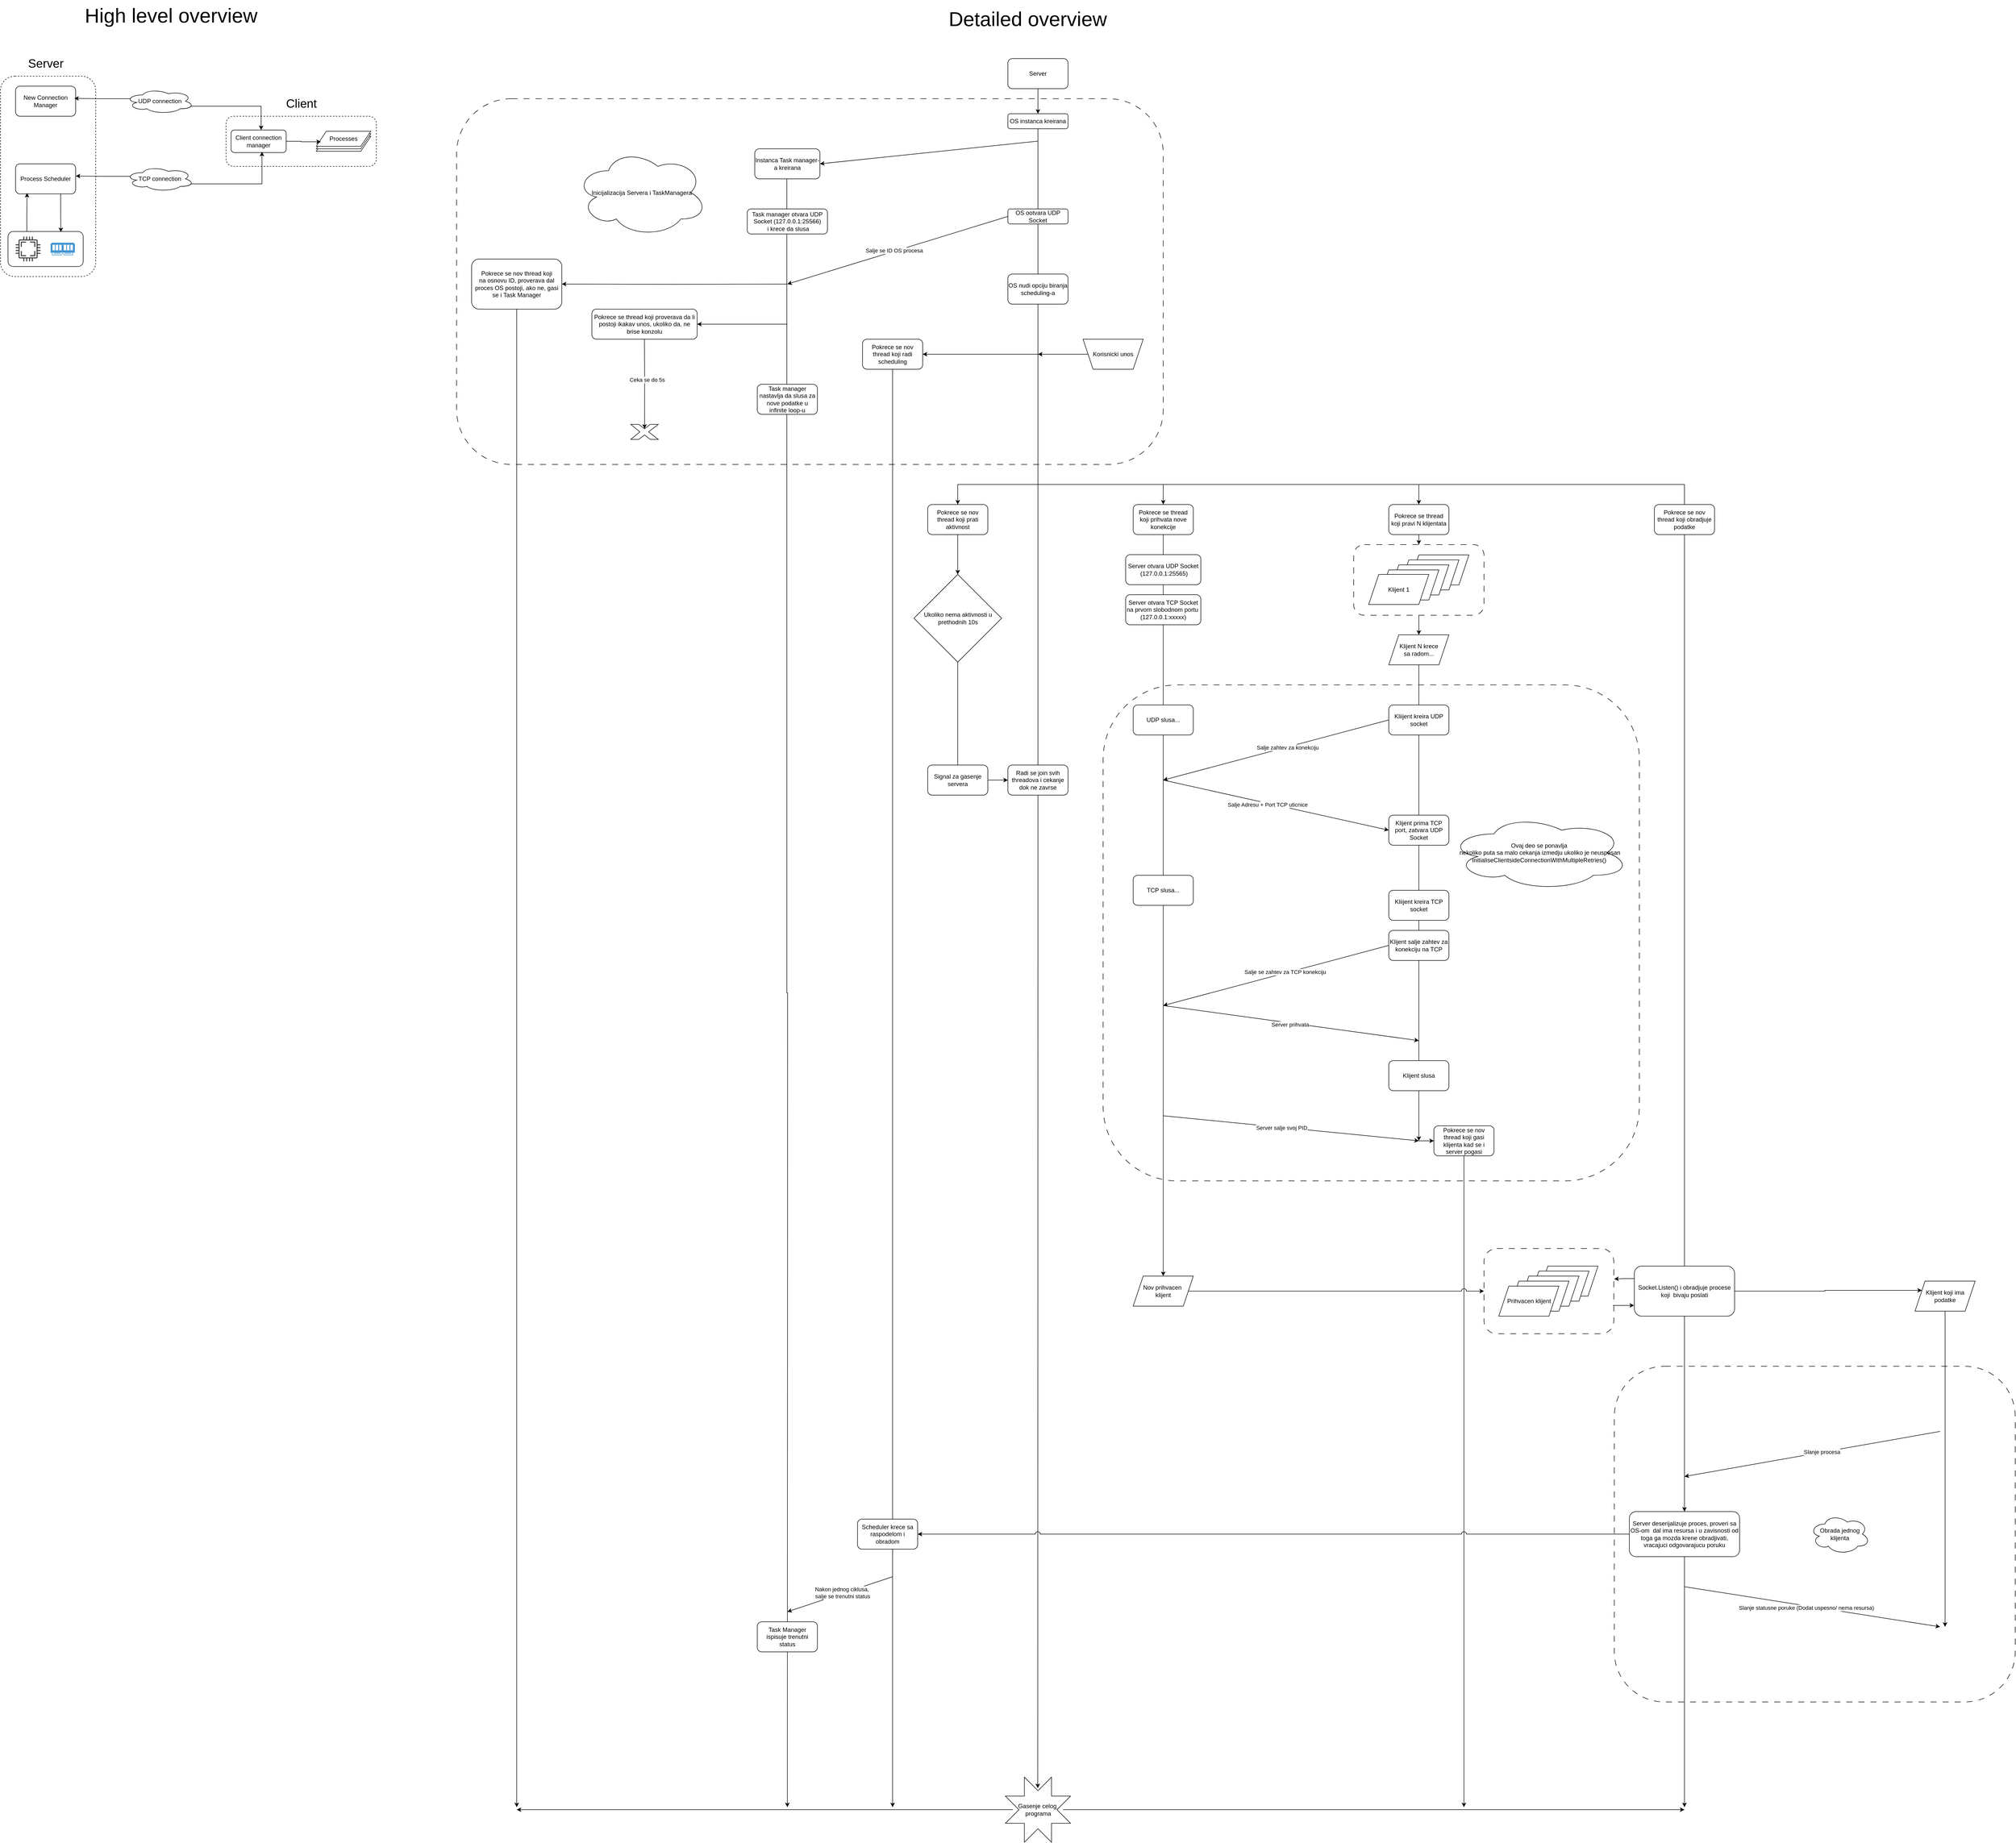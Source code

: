 <mxfile version="27.1.6">
  <diagram name="Page-1" id="ZypiApr3Vc_sd6u4OmtT">
    <mxGraphModel dx="3625" dy="994" grid="1" gridSize="10" guides="1" tooltips="1" connect="1" arrows="1" fold="1" page="1" pageScale="1" pageWidth="827" pageHeight="1169" math="0" shadow="0">
      <root>
        <mxCell id="0" />
        <mxCell id="1" parent="0" />
        <mxCell id="yFTWy4D6VP6E0k01gz3a-104" value="" style="rounded=1;whiteSpace=wrap;html=1;fillColor=none;dashed=1;dashPattern=12 12;" parent="1" vertex="1">
          <mxGeometry x="1950" y="2760" width="800" height="670" as="geometry" />
        </mxCell>
        <mxCell id="yFTWy4D6VP6E0k01gz3a-50" value="" style="rounded=1;whiteSpace=wrap;html=1;fillColor=none;dashed=1;dashPattern=12 12;" parent="1" vertex="1">
          <mxGeometry x="930" y="1400" width="1070" height="990" as="geometry" />
        </mxCell>
        <mxCell id="wkI3MYfmO63UHDG7mCUN-38" value="" style="rounded=1;whiteSpace=wrap;html=1;fillColor=none;dashed=1;dashPattern=12 12;" vertex="1" parent="1">
          <mxGeometry x="1690" y="2525" width="259" height="170" as="geometry" />
        </mxCell>
        <mxCell id="wkI3MYfmO63UHDG7mCUN-30" style="edgeStyle=orthogonalEdgeStyle;rounded=0;orthogonalLoop=1;jettySize=auto;html=1;entryX=0.5;entryY=0;entryDx=0;entryDy=0;" edge="1" parent="1" source="wkI3MYfmO63UHDG7mCUN-28">
          <mxGeometry relative="1" as="geometry">
            <mxPoint x="1560" y="1300" as="targetPoint" />
          </mxGeometry>
        </mxCell>
        <mxCell id="wkI3MYfmO63UHDG7mCUN-28" value="" style="rounded=1;whiteSpace=wrap;html=1;fillColor=none;dashed=1;dashPattern=12 12;" vertex="1" parent="1">
          <mxGeometry x="1430" y="1120" width="260" height="141" as="geometry" />
        </mxCell>
        <mxCell id="wkI3MYfmO63UHDG7mCUN-9" style="edgeStyle=orthogonalEdgeStyle;rounded=0;orthogonalLoop=1;jettySize=auto;html=1;" edge="1" parent="1">
          <mxGeometry relative="1" as="geometry">
            <mxPoint x="1560" y="2310" as="targetPoint" />
            <mxPoint x="1560" y="1360" as="sourcePoint" />
          </mxGeometry>
        </mxCell>
        <mxCell id="yFTWy4D6VP6E0k01gz3a-107" value="" style="rounded=1;whiteSpace=wrap;html=1;fillColor=none;dashed=1;dashPattern=12 12;" parent="1" vertex="1">
          <mxGeometry x="-360" y="230" width="1410" height="730" as="geometry" />
        </mxCell>
        <mxCell id="yFTWy4D6VP6E0k01gz3a-3" style="edgeStyle=orthogonalEdgeStyle;rounded=0;orthogonalLoop=1;jettySize=auto;html=1;entryX=0.497;entryY=0.169;entryDx=0;entryDy=0;entryPerimeter=0;" parent="1" source="yFTWy4D6VP6E0k01gz3a-9" edge="1" target="wkI3MYfmO63UHDG7mCUN-61">
          <mxGeometry relative="1" as="geometry">
            <mxPoint x="800" y="3630" as="targetPoint" />
          </mxGeometry>
        </mxCell>
        <mxCell id="yFTWy4D6VP6E0k01gz3a-1" value="&lt;div&gt;Server&lt;/div&gt;" style="rounded=1;whiteSpace=wrap;html=1;" parent="1" vertex="1">
          <mxGeometry x="740" y="150" width="120" height="60" as="geometry" />
        </mxCell>
        <mxCell id="yFTWy4D6VP6E0k01gz3a-4" style="edgeStyle=orthogonalEdgeStyle;rounded=0;orthogonalLoop=1;jettySize=auto;html=1;exitX=0.492;exitY=0.936;exitDx=0;exitDy=0;exitPerimeter=0;" parent="1" source="yFTWy4D6VP6E0k01gz3a-11" edge="1">
          <mxGeometry relative="1" as="geometry">
            <mxPoint x="300" y="3640" as="targetPoint" />
            <mxPoint x="300.029" y="210" as="sourcePoint" />
          </mxGeometry>
        </mxCell>
        <mxCell id="yFTWy4D6VP6E0k01gz3a-10" value="" style="edgeStyle=orthogonalEdgeStyle;rounded=0;orthogonalLoop=1;jettySize=auto;html=1;" parent="1" source="yFTWy4D6VP6E0k01gz3a-1" target="yFTWy4D6VP6E0k01gz3a-9" edge="1">
          <mxGeometry relative="1" as="geometry">
            <mxPoint x="800" y="1141.667" as="targetPoint" />
            <mxPoint x="800" y="210" as="sourcePoint" />
          </mxGeometry>
        </mxCell>
        <mxCell id="yFTWy4D6VP6E0k01gz3a-9" value="OS instanca kreirana" style="rounded=1;whiteSpace=wrap;html=1;" parent="1" vertex="1">
          <mxGeometry x="740" y="260" width="120" height="30" as="geometry" />
        </mxCell>
        <mxCell id="yFTWy4D6VP6E0k01gz3a-11" value="Instanca Task manager-a kreirana" style="rounded=1;whiteSpace=wrap;html=1;" parent="1" vertex="1">
          <mxGeometry x="235" y="330" width="130" height="60" as="geometry" />
        </mxCell>
        <mxCell id="yFTWy4D6VP6E0k01gz3a-12" value="&lt;div&gt;Task manager otvara UDP Socket (127.0.0.1:25566)&lt;/div&gt;&amp;nbsp;i krece da slusa" style="rounded=1;whiteSpace=wrap;html=1;" parent="1" vertex="1">
          <mxGeometry x="220" y="450" width="160" height="50" as="geometry" />
        </mxCell>
        <mxCell id="yFTWy4D6VP6E0k01gz3a-16" value="OS ootvara UDP Socket" style="rounded=1;whiteSpace=wrap;html=1;" parent="1" vertex="1">
          <mxGeometry x="740" y="450" width="120" height="30" as="geometry" />
        </mxCell>
        <mxCell id="yFTWy4D6VP6E0k01gz3a-17" value="" style="endArrow=classic;html=1;rounded=0;exitX=0;exitY=0.5;exitDx=0;exitDy=0;" parent="1" source="yFTWy4D6VP6E0k01gz3a-16" edge="1">
          <mxGeometry width="50" height="50" relative="1" as="geometry">
            <mxPoint x="360" y="580" as="sourcePoint" />
            <mxPoint x="300" y="600" as="targetPoint" />
          </mxGeometry>
        </mxCell>
        <mxCell id="yFTWy4D6VP6E0k01gz3a-18" value="Salje se ID OS procesa" style="edgeLabel;html=1;align=center;verticalAlign=middle;resizable=0;points=[];" parent="yFTWy4D6VP6E0k01gz3a-17" vertex="1" connectable="0">
          <mxGeometry x="0.031" y="-2" relative="1" as="geometry">
            <mxPoint as="offset" />
          </mxGeometry>
        </mxCell>
        <mxCell id="yFTWy4D6VP6E0k01gz3a-21" style="edgeStyle=orthogonalEdgeStyle;rounded=0;orthogonalLoop=1;jettySize=auto;html=1;entryX=1;entryY=0.5;entryDx=0;entryDy=0;" parent="1" target="yFTWy4D6VP6E0k01gz3a-20" edge="1">
          <mxGeometry relative="1" as="geometry">
            <mxPoint x="300" y="600" as="sourcePoint" />
          </mxGeometry>
        </mxCell>
        <mxCell id="yFTWy4D6VP6E0k01gz3a-99" style="edgeStyle=orthogonalEdgeStyle;rounded=0;orthogonalLoop=1;jettySize=auto;html=1;exitX=0.5;exitY=1;exitDx=0;exitDy=0;" parent="1" source="yFTWy4D6VP6E0k01gz3a-20" edge="1">
          <mxGeometry relative="1" as="geometry">
            <mxPoint x="-240" y="3640" as="targetPoint" />
            <mxPoint x="-240" y="1740.0" as="sourcePoint" />
            <Array as="points">
              <mxPoint x="-240" y="2930" />
            </Array>
          </mxGeometry>
        </mxCell>
        <mxCell id="yFTWy4D6VP6E0k01gz3a-20" value="&lt;div&gt;Pokrece se nov thread koji&lt;br&gt;&lt;/div&gt;&lt;div&gt;na osnovu ID, proverava dal proces OS postoji, ako ne, gasi se i Task Manager&lt;br&gt;&lt;/div&gt;" style="rounded=1;whiteSpace=wrap;html=1;" parent="1" vertex="1">
          <mxGeometry x="-330" y="550" width="180" height="100" as="geometry" />
        </mxCell>
        <mxCell id="yFTWy4D6VP6E0k01gz3a-22" value="" style="endArrow=classic;html=1;rounded=0;entryX=1;entryY=0.5;entryDx=0;entryDy=0;" parent="1" target="yFTWy4D6VP6E0k01gz3a-23" edge="1">
          <mxGeometry width="50" height="50" relative="1" as="geometry">
            <mxPoint x="300" y="680" as="sourcePoint" />
            <mxPoint x="150" y="680" as="targetPoint" />
          </mxGeometry>
        </mxCell>
        <mxCell id="yFTWy4D6VP6E0k01gz3a-96" style="edgeStyle=orthogonalEdgeStyle;rounded=0;orthogonalLoop=1;jettySize=auto;html=1;entryX=0.5;entryY=0.29;entryDx=0;entryDy=0;entryPerimeter=0;" parent="1" target="yFTWy4D6VP6E0k01gz3a-98" edge="1">
          <mxGeometry relative="1" as="geometry">
            <mxPoint x="14.85" y="949.9" as="targetPoint" />
            <mxPoint x="14.767" y="709.98" as="sourcePoint" />
          </mxGeometry>
        </mxCell>
        <mxCell id="yFTWy4D6VP6E0k01gz3a-97" value="Ceka se do 5s" style="edgeLabel;html=1;align=center;verticalAlign=middle;resizable=0;points=[];" parent="yFTWy4D6VP6E0k01gz3a-96" vertex="1" connectable="0">
          <mxGeometry x="-0.095" y="4" relative="1" as="geometry">
            <mxPoint as="offset" />
          </mxGeometry>
        </mxCell>
        <mxCell id="yFTWy4D6VP6E0k01gz3a-23" value="Pokrece se thread koji proverava da li postoji ikakav unos, ukoliko da, ne brise konzolu" style="rounded=1;whiteSpace=wrap;html=1;" parent="1" vertex="1">
          <mxGeometry x="-90" y="650" width="210" height="60" as="geometry" />
        </mxCell>
        <mxCell id="yFTWy4D6VP6E0k01gz3a-24" value="Task manager nastavlja da slusa za nove podatke u infinite loop-u" style="rounded=1;whiteSpace=wrap;html=1;" parent="1" vertex="1">
          <mxGeometry x="240" y="800" width="120" height="60" as="geometry" />
        </mxCell>
        <mxCell id="yFTWy4D6VP6E0k01gz3a-25" value="OS nudi opciju biranja scheduling-a" style="rounded=1;whiteSpace=wrap;html=1;" parent="1" vertex="1">
          <mxGeometry x="740" y="580" width="120" height="60" as="geometry" />
        </mxCell>
        <mxCell id="yFTWy4D6VP6E0k01gz3a-27" style="edgeStyle=orthogonalEdgeStyle;rounded=0;orthogonalLoop=1;jettySize=auto;html=1;" parent="1" source="yFTWy4D6VP6E0k01gz3a-26" edge="1">
          <mxGeometry relative="1" as="geometry">
            <mxPoint x="800" y="740" as="targetPoint" />
          </mxGeometry>
        </mxCell>
        <mxCell id="yFTWy4D6VP6E0k01gz3a-26" value="Korisnicki unos" style="shape=trapezoid;perimeter=trapezoidPerimeter;whiteSpace=wrap;html=1;fixedSize=1;direction=west;" parent="1" vertex="1">
          <mxGeometry x="890" y="710" width="120" height="60" as="geometry" />
        </mxCell>
        <mxCell id="yFTWy4D6VP6E0k01gz3a-28" value="Pokrece se nov thread koji radi scheduling" style="rounded=1;whiteSpace=wrap;html=1;" parent="1" vertex="1">
          <mxGeometry x="450" y="710" width="120" height="60" as="geometry" />
        </mxCell>
        <mxCell id="yFTWy4D6VP6E0k01gz3a-29" value="" style="endArrow=classic;html=1;rounded=0;entryX=1;entryY=0.5;entryDx=0;entryDy=0;" parent="1" target="yFTWy4D6VP6E0k01gz3a-28" edge="1">
          <mxGeometry width="50" height="50" relative="1" as="geometry">
            <mxPoint x="800" y="740" as="sourcePoint" />
            <mxPoint x="690" y="740" as="targetPoint" />
          </mxGeometry>
        </mxCell>
        <mxCell id="yFTWy4D6VP6E0k01gz3a-36" value="Kliijent kreira UDP socket" style="rounded=1;whiteSpace=wrap;html=1;" parent="1" vertex="1">
          <mxGeometry x="1500" y="1440" width="120" height="60" as="geometry" />
        </mxCell>
        <mxCell id="yFTWy4D6VP6E0k01gz3a-37" value="" style="endArrow=classic;html=1;rounded=0;exitX=0;exitY=0.5;exitDx=0;exitDy=0;" parent="1" source="yFTWy4D6VP6E0k01gz3a-36" edge="1">
          <mxGeometry width="50" height="50" relative="1" as="geometry">
            <mxPoint x="1290" y="1580" as="sourcePoint" />
            <mxPoint x="1050" y="1590" as="targetPoint" />
          </mxGeometry>
        </mxCell>
        <mxCell id="yFTWy4D6VP6E0k01gz3a-38" value="Salje zahtev za konekciju" style="edgeLabel;html=1;align=center;verticalAlign=middle;resizable=0;points=[];" parent="yFTWy4D6VP6E0k01gz3a-37" vertex="1" connectable="0">
          <mxGeometry x="-0.101" y="1" relative="1" as="geometry">
            <mxPoint as="offset" />
          </mxGeometry>
        </mxCell>
        <mxCell id="yFTWy4D6VP6E0k01gz3a-39" value="" style="endArrow=classic;html=1;rounded=0;entryX=0;entryY=0.5;entryDx=0;entryDy=0;" parent="1" target="yFTWy4D6VP6E0k01gz3a-41" edge="1">
          <mxGeometry width="50" height="50" relative="1" as="geometry">
            <mxPoint x="1050" y="1590" as="sourcePoint" />
            <mxPoint x="1560" y="1690" as="targetPoint" />
          </mxGeometry>
        </mxCell>
        <mxCell id="yFTWy4D6VP6E0k01gz3a-40" value="Salje Adresu + Port TCP uticnice" style="edgeLabel;html=1;align=center;verticalAlign=middle;resizable=0;points=[];" parent="yFTWy4D6VP6E0k01gz3a-39" vertex="1" connectable="0">
          <mxGeometry x="-0.073" y="-2" relative="1" as="geometry">
            <mxPoint as="offset" />
          </mxGeometry>
        </mxCell>
        <mxCell id="yFTWy4D6VP6E0k01gz3a-43" value="Klijent salje zahtev za konekciju na TCP" style="rounded=1;whiteSpace=wrap;html=1;" parent="1" vertex="1">
          <mxGeometry x="1500" y="1890" width="120" height="60" as="geometry" />
        </mxCell>
        <mxCell id="yFTWy4D6VP6E0k01gz3a-45" value="" style="endArrow=classic;html=1;rounded=0;exitX=0;exitY=0.5;exitDx=0;exitDy=0;" parent="1" source="yFTWy4D6VP6E0k01gz3a-43" edge="1">
          <mxGeometry width="50" height="50" relative="1" as="geometry">
            <mxPoint x="1270" y="1930" as="sourcePoint" />
            <mxPoint x="1050" y="2040" as="targetPoint" />
          </mxGeometry>
        </mxCell>
        <mxCell id="yFTWy4D6VP6E0k01gz3a-47" value="Salje se zahtev za TCP konekciju" style="edgeLabel;html=1;align=center;verticalAlign=middle;resizable=0;points=[];" parent="yFTWy4D6VP6E0k01gz3a-45" vertex="1" connectable="0">
          <mxGeometry x="-0.082" y="-2" relative="1" as="geometry">
            <mxPoint as="offset" />
          </mxGeometry>
        </mxCell>
        <mxCell id="yFTWy4D6VP6E0k01gz3a-48" value="" style="endArrow=classic;html=1;rounded=0;" parent="1" edge="1">
          <mxGeometry width="50" height="50" relative="1" as="geometry">
            <mxPoint x="1050" y="2040" as="sourcePoint" />
            <mxPoint x="1560" y="2110" as="targetPoint" />
          </mxGeometry>
        </mxCell>
        <mxCell id="yFTWy4D6VP6E0k01gz3a-49" value="Server prihvata" style="edgeLabel;html=1;align=center;verticalAlign=middle;resizable=0;points=[];" parent="yFTWy4D6VP6E0k01gz3a-48" vertex="1" connectable="0">
          <mxGeometry x="-0.01" y="-2" relative="1" as="geometry">
            <mxPoint y="1" as="offset" />
          </mxGeometry>
        </mxCell>
        <mxCell id="yFTWy4D6VP6E0k01gz3a-51" value="&lt;div&gt;Ovaj deo se ponavlja&lt;/div&gt;&lt;div&gt;&amp;nbsp;nekoliko puta sa malo cekanja izmedju ukoliko je neuspesan&lt;/div&gt;&lt;div&gt;InitialiseClientsideConnectionWithMultipleRetries()&lt;br&gt;&lt;/div&gt;" style="ellipse;shape=cloud;whiteSpace=wrap;html=1;" parent="1" vertex="1">
          <mxGeometry x="1620" y="1660" width="360" height="150" as="geometry" />
        </mxCell>
        <mxCell id="yFTWy4D6VP6E0k01gz3a-53" value="Kliijent kreira TCP socket" style="rounded=1;whiteSpace=wrap;html=1;" parent="1" vertex="1">
          <mxGeometry x="1500" y="1810" width="120" height="60" as="geometry" />
        </mxCell>
        <mxCell id="yFTWy4D6VP6E0k01gz3a-56" value="Klijent slusa" style="rounded=1;whiteSpace=wrap;html=1;" parent="1" vertex="1">
          <mxGeometry x="1500" y="2150" width="120" height="60" as="geometry" />
        </mxCell>
        <mxCell id="yFTWy4D6VP6E0k01gz3a-41" value="Klijent prima TCP port, zatvara UDP Socket" style="rounded=1;whiteSpace=wrap;html=1;" parent="1" vertex="1">
          <mxGeometry x="1500" y="1660" width="120" height="60" as="geometry" />
        </mxCell>
        <mxCell id="yFTWy4D6VP6E0k01gz3a-58" value="" style="endArrow=classic;html=1;rounded=0;" parent="1" edge="1">
          <mxGeometry width="50" height="50" relative="1" as="geometry">
            <mxPoint x="1050" y="2260" as="sourcePoint" />
            <mxPoint x="1560" y="2310" as="targetPoint" />
          </mxGeometry>
        </mxCell>
        <mxCell id="yFTWy4D6VP6E0k01gz3a-59" value="Server salje svoj PID" style="edgeLabel;html=1;align=center;verticalAlign=middle;resizable=0;points=[];" parent="yFTWy4D6VP6E0k01gz3a-58" vertex="1" connectable="0">
          <mxGeometry x="-0.076" y="-1" relative="1" as="geometry">
            <mxPoint as="offset" />
          </mxGeometry>
        </mxCell>
        <mxCell id="wkI3MYfmO63UHDG7mCUN-67" style="edgeStyle=orthogonalEdgeStyle;rounded=0;orthogonalLoop=1;jettySize=auto;html=1;" edge="1" parent="1" source="yFTWy4D6VP6E0k01gz3a-60">
          <mxGeometry relative="1" as="geometry">
            <mxPoint x="1650" y="3640" as="targetPoint" />
          </mxGeometry>
        </mxCell>
        <mxCell id="yFTWy4D6VP6E0k01gz3a-60" value="Pokrece se nov thread koji gasi klijenta kad se i server pogasi" style="rounded=1;whiteSpace=wrap;html=1;" parent="1" vertex="1">
          <mxGeometry x="1590" y="2280" width="120" height="60" as="geometry" />
        </mxCell>
        <mxCell id="yFTWy4D6VP6E0k01gz3a-61" value="" style="endArrow=classic;html=1;rounded=0;entryX=0;entryY=0.5;entryDx=0;entryDy=0;" parent="1" target="yFTWy4D6VP6E0k01gz3a-60" edge="1">
          <mxGeometry width="50" height="50" relative="1" as="geometry">
            <mxPoint x="1560" y="2310" as="sourcePoint" />
            <mxPoint x="1690" y="2280" as="targetPoint" />
          </mxGeometry>
        </mxCell>
        <mxCell id="yFTWy4D6VP6E0k01gz3a-63" value="" style="rounded=1;whiteSpace=wrap;html=1;fillColor=none;dashed=1;" parent="1" vertex="1">
          <mxGeometry x="-1270" y="185" width="190" height="400" as="geometry" />
        </mxCell>
        <mxCell id="yFTWy4D6VP6E0k01gz3a-64" value="New Connection Manager " style="rounded=1;whiteSpace=wrap;html=1;" parent="1" vertex="1">
          <mxGeometry x="-1240" y="205" width="120" height="60" as="geometry" />
        </mxCell>
        <mxCell id="yFTWy4D6VP6E0k01gz3a-65" value="&lt;div&gt;Client connection manager&lt;/div&gt;" style="rounded=1;whiteSpace=wrap;html=1;" parent="1" vertex="1">
          <mxGeometry x="-810" y="292.5" width="110" height="45" as="geometry" />
        </mxCell>
        <mxCell id="yFTWy4D6VP6E0k01gz3a-66" value="Process Scheduler" style="rounded=1;whiteSpace=wrap;html=1;" parent="1" vertex="1">
          <mxGeometry x="-1240" y="360" width="120" height="60" as="geometry" />
        </mxCell>
        <mxCell id="yFTWy4D6VP6E0k01gz3a-67" value="" style="group" parent="1" vertex="1" connectable="0">
          <mxGeometry x="-640" y="295" width="108.86" height="40" as="geometry" />
        </mxCell>
        <mxCell id="yFTWy4D6VP6E0k01gz3a-68" value="Process" style="shape=parallelogram;perimeter=parallelogramPerimeter;whiteSpace=wrap;html=1;fixedSize=1;movable=1;resizable=1;rotatable=1;deletable=1;editable=1;locked=0;connectable=1;" parent="yFTWy4D6VP6E0k01gz3a-67" vertex="1">
          <mxGeometry y="10" width="108.857" height="30" as="geometry" />
        </mxCell>
        <mxCell id="yFTWy4D6VP6E0k01gz3a-69" value="Process" style="shape=parallelogram;perimeter=parallelogramPerimeter;whiteSpace=wrap;html=1;fixedSize=1;movable=1;resizable=1;rotatable=1;deletable=1;editable=1;locked=0;connectable=1;" parent="yFTWy4D6VP6E0k01gz3a-67" vertex="1">
          <mxGeometry x="0.001" y="5" width="108.857" height="30" as="geometry" />
        </mxCell>
        <mxCell id="yFTWy4D6VP6E0k01gz3a-70" value="Processes" style="shape=parallelogram;perimeter=parallelogramPerimeter;whiteSpace=wrap;html=1;fixedSize=1;movable=1;resizable=1;rotatable=1;deletable=1;editable=1;locked=0;connectable=1;" parent="yFTWy4D6VP6E0k01gz3a-67" vertex="1">
          <mxGeometry x="0.003" width="108.857" height="30" as="geometry" />
        </mxCell>
        <mxCell id="yFTWy4D6VP6E0k01gz3a-71" style="edgeStyle=orthogonalEdgeStyle;rounded=0;orthogonalLoop=1;jettySize=auto;html=1;entryX=0.085;entryY=0.7;entryDx=0;entryDy=0;entryPerimeter=0;" parent="1" source="yFTWy4D6VP6E0k01gz3a-65" target="yFTWy4D6VP6E0k01gz3a-70" edge="1">
          <mxGeometry relative="1" as="geometry" />
        </mxCell>
        <mxCell id="yFTWy4D6VP6E0k01gz3a-72" value="UDP connection" style="ellipse;shape=cloud;whiteSpace=wrap;html=1;" parent="1" vertex="1">
          <mxGeometry x="-1020" y="210" width="136" height="50" as="geometry" />
        </mxCell>
        <mxCell id="yFTWy4D6VP6E0k01gz3a-73" value="TCP connection" style="ellipse;shape=cloud;whiteSpace=wrap;html=1;" parent="1" vertex="1">
          <mxGeometry x="-1020" y="365" width="136" height="50" as="geometry" />
        </mxCell>
        <mxCell id="yFTWy4D6VP6E0k01gz3a-74" style="edgeStyle=orthogonalEdgeStyle;rounded=0;orthogonalLoop=1;jettySize=auto;html=1;entryX=0.96;entryY=0.7;entryDx=0;entryDy=0;entryPerimeter=0;endArrow=none;endFill=0;startArrow=classic;startFill=1;" parent="1" source="yFTWy4D6VP6E0k01gz3a-65" target="yFTWy4D6VP6E0k01gz3a-72" edge="1">
          <mxGeometry relative="1" as="geometry">
            <Array as="points">
              <mxPoint x="-750" y="245" />
            </Array>
          </mxGeometry>
        </mxCell>
        <mxCell id="yFTWy4D6VP6E0k01gz3a-75" style="edgeStyle=orthogonalEdgeStyle;rounded=0;orthogonalLoop=1;jettySize=auto;html=1;exitX=0.07;exitY=0.4;exitDx=0;exitDy=0;exitPerimeter=0;entryX=0.977;entryY=0.407;entryDx=0;entryDy=0;entryPerimeter=0;" parent="1" source="yFTWy4D6VP6E0k01gz3a-72" target="yFTWy4D6VP6E0k01gz3a-64" edge="1">
          <mxGeometry relative="1" as="geometry" />
        </mxCell>
        <mxCell id="yFTWy4D6VP6E0k01gz3a-76" style="edgeStyle=orthogonalEdgeStyle;rounded=0;orthogonalLoop=1;jettySize=auto;html=1;exitX=0.07;exitY=0.4;exitDx=0;exitDy=0;exitPerimeter=0;entryX=1.001;entryY=0.405;entryDx=0;entryDy=0;entryPerimeter=0;" parent="1" source="yFTWy4D6VP6E0k01gz3a-73" target="yFTWy4D6VP6E0k01gz3a-66" edge="1">
          <mxGeometry relative="1" as="geometry" />
        </mxCell>
        <mxCell id="yFTWy4D6VP6E0k01gz3a-77" value="" style="group" parent="1" vertex="1" connectable="0">
          <mxGeometry x="-1255" y="495" width="150" height="70" as="geometry" />
        </mxCell>
        <mxCell id="yFTWy4D6VP6E0k01gz3a-78" value="" style="rounded=1;whiteSpace=wrap;html=1;" parent="yFTWy4D6VP6E0k01gz3a-77" vertex="1">
          <mxGeometry width="150" height="70" as="geometry" />
        </mxCell>
        <mxCell id="yFTWy4D6VP6E0k01gz3a-79" value="" style="sketch=0;pointerEvents=1;shadow=0;dashed=0;html=1;strokeColor=none;fillColor=#434445;aspect=fixed;labelPosition=center;verticalLabelPosition=bottom;verticalAlign=top;align=center;outlineConnect=0;shape=mxgraph.vvd.cpu;" parent="yFTWy4D6VP6E0k01gz3a-77" vertex="1">
          <mxGeometry x="15" y="10" width="50" height="50" as="geometry" />
        </mxCell>
        <mxCell id="yFTWy4D6VP6E0k01gz3a-80" value="" style="pointerEvents=1;shadow=0;dashed=0;html=1;strokeColor=none;fillColor=light-dark(#4495D1,#FFFFFF);labelPosition=center;verticalLabelPosition=bottom;verticalAlign=top;align=center;outlineConnect=0;shape=mxgraph.veeam.ram;" parent="yFTWy4D6VP6E0k01gz3a-77" vertex="1">
          <mxGeometry x="85" y="22.4" width="48.4" height="25.2" as="geometry" />
        </mxCell>
        <mxCell id="yFTWy4D6VP6E0k01gz3a-81" style="edgeStyle=orthogonalEdgeStyle;rounded=0;orthogonalLoop=1;jettySize=auto;html=1;exitX=0.25;exitY=0;exitDx=0;exitDy=0;entryX=0.192;entryY=0.967;entryDx=0;entryDy=0;entryPerimeter=0;" parent="1" source="yFTWy4D6VP6E0k01gz3a-78" target="yFTWy4D6VP6E0k01gz3a-66" edge="1">
          <mxGeometry relative="1" as="geometry" />
        </mxCell>
        <mxCell id="yFTWy4D6VP6E0k01gz3a-82" style="edgeStyle=orthogonalEdgeStyle;rounded=0;orthogonalLoop=1;jettySize=auto;html=1;exitX=0.75;exitY=1;exitDx=0;exitDy=0;entryX=0.703;entryY=0.018;entryDx=0;entryDy=0;entryPerimeter=0;" parent="1" source="yFTWy4D6VP6E0k01gz3a-66" target="yFTWy4D6VP6E0k01gz3a-78" edge="1">
          <mxGeometry relative="1" as="geometry" />
        </mxCell>
        <mxCell id="yFTWy4D6VP6E0k01gz3a-83" value="&lt;font style=&quot;font-size: 24px;&quot;&gt;Server&lt;/font&gt;" style="text;html=1;align=center;verticalAlign=middle;resizable=0;points=[];autosize=1;strokeColor=none;fillColor=none;" parent="1" vertex="1">
          <mxGeometry x="-1225" y="140" width="90" height="40" as="geometry" />
        </mxCell>
        <mxCell id="yFTWy4D6VP6E0k01gz3a-84" style="edgeStyle=orthogonalEdgeStyle;rounded=0;orthogonalLoop=1;jettySize=auto;html=1;exitX=0.96;exitY=0.7;exitDx=0;exitDy=0;exitPerimeter=0;entryX=0.561;entryY=0.964;entryDx=0;entryDy=0;entryPerimeter=0;" parent="1" source="yFTWy4D6VP6E0k01gz3a-73" target="yFTWy4D6VP6E0k01gz3a-65" edge="1">
          <mxGeometry relative="1" as="geometry" />
        </mxCell>
        <mxCell id="yFTWy4D6VP6E0k01gz3a-85" value="" style="rounded=1;whiteSpace=wrap;html=1;fillColor=none;dashed=1;" parent="1" vertex="1">
          <mxGeometry x="-820" y="265" width="300" height="100" as="geometry" />
        </mxCell>
        <mxCell id="yFTWy4D6VP6E0k01gz3a-86" value="&lt;font style=&quot;font-size: 24px;&quot;&gt;Client&lt;/font&gt;" style="text;html=1;align=center;verticalAlign=middle;resizable=0;points=[];autosize=1;strokeColor=none;fillColor=none;" parent="1" vertex="1">
          <mxGeometry x="-710" y="220" width="80" height="40" as="geometry" />
        </mxCell>
        <mxCell id="yFTWy4D6VP6E0k01gz3a-88" value="" style="endArrow=classic;html=1;rounded=0;" parent="1" edge="1">
          <mxGeometry width="50" height="50" relative="1" as="geometry">
            <mxPoint x="2600" y="2890" as="sourcePoint" />
            <mxPoint x="2090" y="2980" as="targetPoint" />
          </mxGeometry>
        </mxCell>
        <mxCell id="yFTWy4D6VP6E0k01gz3a-89" value="Slanje procesa" style="edgeLabel;html=1;align=center;verticalAlign=middle;resizable=0;points=[];" parent="yFTWy4D6VP6E0k01gz3a-88" vertex="1" connectable="0">
          <mxGeometry x="-0.074" y="-1" relative="1" as="geometry">
            <mxPoint as="offset" />
          </mxGeometry>
        </mxCell>
        <mxCell id="yFTWy4D6VP6E0k01gz3a-95" style="edgeStyle=orthogonalEdgeStyle;rounded=0;orthogonalLoop=1;jettySize=auto;html=1;exitX=0;exitY=0.5;exitDx=0;exitDy=0;entryX=1;entryY=0.5;entryDx=0;entryDy=0;jumpStyle=arc;jumpSize=10;" parent="1" source="yFTWy4D6VP6E0k01gz3a-90" target="yFTWy4D6VP6E0k01gz3a-93" edge="1">
          <mxGeometry relative="1" as="geometry" />
        </mxCell>
        <mxCell id="wkI3MYfmO63UHDG7mCUN-46" style="edgeStyle=orthogonalEdgeStyle;rounded=0;orthogonalLoop=1;jettySize=auto;html=1;" edge="1" parent="1" source="yFTWy4D6VP6E0k01gz3a-90">
          <mxGeometry relative="1" as="geometry">
            <mxPoint x="2090" y="3640" as="targetPoint" />
          </mxGeometry>
        </mxCell>
        <mxCell id="yFTWy4D6VP6E0k01gz3a-90" value="Server deserijalizuje proces, proveri sa OS-om&amp;nbsp; dal ima resursa i u zavisnosti od toga ga mozda krene obradjivati, vracajuci odgovarajucu poruku " style="rounded=1;whiteSpace=wrap;html=1;" parent="1" vertex="1">
          <mxGeometry x="1980" y="3050" width="220" height="90" as="geometry" />
        </mxCell>
        <mxCell id="yFTWy4D6VP6E0k01gz3a-91" value="" style="endArrow=classic;html=1;rounded=0;" parent="1" edge="1">
          <mxGeometry width="50" height="50" relative="1" as="geometry">
            <mxPoint x="2090" y="3200" as="sourcePoint" />
            <mxPoint x="2600" y="3280" as="targetPoint" />
          </mxGeometry>
        </mxCell>
        <mxCell id="yFTWy4D6VP6E0k01gz3a-92" value="Slanje statusne poruke (Dodat uspesno/ nema resursa)" style="edgeLabel;html=1;align=center;verticalAlign=middle;resizable=0;points=[];" parent="yFTWy4D6VP6E0k01gz3a-91" vertex="1" connectable="0">
          <mxGeometry x="-0.047" y="-4" relative="1" as="geometry">
            <mxPoint as="offset" />
          </mxGeometry>
        </mxCell>
        <mxCell id="yFTWy4D6VP6E0k01gz3a-94" value="" style="edgeStyle=orthogonalEdgeStyle;rounded=0;orthogonalLoop=1;jettySize=auto;html=1;exitX=0.5;exitY=1;exitDx=0;exitDy=0;" parent="1" source="yFTWy4D6VP6E0k01gz3a-28" edge="1">
          <mxGeometry relative="1" as="geometry">
            <mxPoint x="510" y="3640" as="targetPoint" />
            <mxPoint x="510" y="770" as="sourcePoint" />
          </mxGeometry>
        </mxCell>
        <mxCell id="yFTWy4D6VP6E0k01gz3a-93" value="Scheduler krece sa raspodelom i obradom" style="rounded=1;whiteSpace=wrap;html=1;" parent="1" vertex="1">
          <mxGeometry x="440" y="3065" width="120" height="60" as="geometry" />
        </mxCell>
        <mxCell id="yFTWy4D6VP6E0k01gz3a-98" value="" style="verticalLabelPosition=bottom;verticalAlign=top;html=1;shape=mxgraph.basic.x" parent="1" vertex="1">
          <mxGeometry x="-12.5" y="880" width="55" height="30" as="geometry" />
        </mxCell>
        <mxCell id="yFTWy4D6VP6E0k01gz3a-100" value="" style="endArrow=classic;html=1;rounded=0;" parent="1" edge="1">
          <mxGeometry width="50" height="50" relative="1" as="geometry">
            <mxPoint x="510" y="3180" as="sourcePoint" />
            <mxPoint x="300" y="3250" as="targetPoint" />
          </mxGeometry>
        </mxCell>
        <mxCell id="yFTWy4D6VP6E0k01gz3a-101" value="&lt;div&gt;Nakon jednog ciklusa,&amp;nbsp;&lt;/div&gt;&lt;div&gt;salje se trenutni status&lt;/div&gt;" style="edgeLabel;html=1;align=center;verticalAlign=middle;resizable=0;points=[];" parent="yFTWy4D6VP6E0k01gz3a-100" vertex="1" connectable="0">
          <mxGeometry x="-0.078" y="-1" relative="1" as="geometry">
            <mxPoint x="-3" as="offset" />
          </mxGeometry>
        </mxCell>
        <mxCell id="yFTWy4D6VP6E0k01gz3a-102" value="Task Manager ispisuje trenutni status" style="rounded=1;whiteSpace=wrap;html=1;" parent="1" vertex="1">
          <mxGeometry x="240" y="3270" width="120" height="60" as="geometry" />
        </mxCell>
        <mxCell id="yFTWy4D6VP6E0k01gz3a-105" value="Obrada jednog klijenta" style="ellipse;shape=cloud;whiteSpace=wrap;html=1;" parent="1" vertex="1">
          <mxGeometry x="2340" y="3055" width="120" height="80" as="geometry" />
        </mxCell>
        <mxCell id="yFTWy4D6VP6E0k01gz3a-108" value="Inicijalizacija Servera i TaskManagera" style="ellipse;shape=cloud;whiteSpace=wrap;html=1;" parent="1" vertex="1">
          <mxGeometry x="-122.5" y="330" width="262.5" height="175" as="geometry" />
        </mxCell>
        <mxCell id="wkI3MYfmO63UHDG7mCUN-1" value="" style="endArrow=classic;html=1;rounded=0;exitX=1;exitY=0.5;exitDx=0;exitDy=0;entryX=1;entryY=0.5;entryDx=0;entryDy=0;" edge="1" parent="1" source="yFTWy4D6VP6E0k01gz3a-11" target="yFTWy4D6VP6E0k01gz3a-11">
          <mxGeometry width="50" height="50" relative="1" as="geometry">
            <mxPoint x="600" y="350" as="sourcePoint" />
            <mxPoint x="800" y="320" as="targetPoint" />
          </mxGeometry>
        </mxCell>
        <mxCell id="wkI3MYfmO63UHDG7mCUN-2" value="" style="endArrow=classic;html=1;rounded=0;entryX=1;entryY=0.5;entryDx=0;entryDy=0;" edge="1" parent="1" target="yFTWy4D6VP6E0k01gz3a-11">
          <mxGeometry width="50" height="50" relative="1" as="geometry">
            <mxPoint x="800" y="314.71" as="sourcePoint" />
            <mxPoint x="550" y="314.71" as="targetPoint" />
          </mxGeometry>
        </mxCell>
        <mxCell id="wkI3MYfmO63UHDG7mCUN-3" value="" style="endArrow=classic;html=1;rounded=0;entryX=0.5;entryY=0;entryDx=0;entryDy=0;" edge="1" parent="1" target="wkI3MYfmO63UHDG7mCUN-35">
          <mxGeometry width="50" height="50" relative="1" as="geometry">
            <mxPoint x="800" y="1000" as="sourcePoint" />
            <mxPoint x="1050" y="2670" as="targetPoint" />
            <Array as="points">
              <mxPoint x="1050" y="1000" />
            </Array>
          </mxGeometry>
        </mxCell>
        <mxCell id="wkI3MYfmO63UHDG7mCUN-5" value="Pokrece se thread koji prihvata nove konekcije" style="rounded=1;whiteSpace=wrap;html=1;" vertex="1" parent="1">
          <mxGeometry x="990" y="1040" width="120" height="60" as="geometry" />
        </mxCell>
        <mxCell id="yFTWy4D6VP6E0k01gz3a-31" value="&lt;div&gt;Server otvara UDP Socket &amp;nbsp;(127.0.0.1:25565) &lt;br&gt;&lt;/div&gt;" style="rounded=1;whiteSpace=wrap;html=1;" parent="1" vertex="1">
          <mxGeometry x="975" y="1140" width="150" height="60" as="geometry" />
        </mxCell>
        <mxCell id="yFTWy4D6VP6E0k01gz3a-32" value="&lt;div&gt;Server otvara TCP Socket&lt;/div&gt;&lt;div&gt;na prvom slobodnom portu&amp;nbsp; (127.0.0.1:xxxxx) &lt;br&gt;&lt;/div&gt;" style="rounded=1;whiteSpace=wrap;html=1;" parent="1" vertex="1">
          <mxGeometry x="975" y="1220" width="150" height="60" as="geometry" />
        </mxCell>
        <mxCell id="wkI3MYfmO63UHDG7mCUN-7" value="" style="endArrow=classic;html=1;rounded=0;" edge="1" parent="1">
          <mxGeometry width="50" height="50" relative="1" as="geometry">
            <mxPoint x="800" y="1000" as="sourcePoint" />
            <mxPoint x="1050" y="1040" as="targetPoint" />
            <Array as="points">
              <mxPoint x="1050" y="1000" />
            </Array>
          </mxGeometry>
        </mxCell>
        <mxCell id="yFTWy4D6VP6E0k01gz3a-33" value="UDP slusa..." style="rounded=1;whiteSpace=wrap;html=1;" parent="1" vertex="1">
          <mxGeometry x="990" y="1440" width="120" height="60" as="geometry" />
        </mxCell>
        <mxCell id="yFTWy4D6VP6E0k01gz3a-42" value="TCP slusa..." style="rounded=1;whiteSpace=wrap;html=1;" parent="1" vertex="1">
          <mxGeometry x="990" y="1780" width="120" height="60" as="geometry" />
        </mxCell>
        <mxCell id="wkI3MYfmO63UHDG7mCUN-11" value="" style="endArrow=classic;html=1;rounded=0;entryX=0.5;entryY=0;entryDx=0;entryDy=0;" edge="1" parent="1" target="yFTWy4D6VP6E0k01gz3a-90">
          <mxGeometry width="50" height="50" relative="1" as="geometry">
            <mxPoint x="1050" y="1000" as="sourcePoint" />
            <mxPoint x="2590" y="1000" as="targetPoint" />
            <Array as="points">
              <mxPoint x="2090" y="1000" />
            </Array>
          </mxGeometry>
        </mxCell>
        <mxCell id="wkI3MYfmO63UHDG7mCUN-43" style="edgeStyle=orthogonalEdgeStyle;rounded=0;orthogonalLoop=1;jettySize=auto;html=1;entryX=0;entryY=0.25;entryDx=0;entryDy=0;" edge="1" parent="1" source="wkI3MYfmO63UHDG7mCUN-12" target="wkI3MYfmO63UHDG7mCUN-42">
          <mxGeometry relative="1" as="geometry" />
        </mxCell>
        <mxCell id="wkI3MYfmO63UHDG7mCUN-12" value="Socket.Listen() i obradjuje procese koji&amp;nbsp; bivaju poslati" style="rounded=1;whiteSpace=wrap;html=1;" vertex="1" parent="1">
          <mxGeometry x="1990" y="2560" width="200" height="100" as="geometry" />
        </mxCell>
        <mxCell id="wkI3MYfmO63UHDG7mCUN-14" value="" style="shape=parallelogram;perimeter=parallelogramPerimeter;whiteSpace=wrap;html=1;fixedSize=1;" vertex="1" parent="1">
          <mxGeometry x="1797.5" y="2560" width="120" height="60" as="geometry" />
        </mxCell>
        <mxCell id="wkI3MYfmO63UHDG7mCUN-15" value="" style="shape=parallelogram;perimeter=parallelogramPerimeter;whiteSpace=wrap;html=1;fixedSize=1;" vertex="1" parent="1">
          <mxGeometry x="1779.5" y="2570" width="120" height="60" as="geometry" />
        </mxCell>
        <mxCell id="wkI3MYfmO63UHDG7mCUN-16" value="" style="shape=parallelogram;perimeter=parallelogramPerimeter;whiteSpace=wrap;html=1;fixedSize=1;" vertex="1" parent="1">
          <mxGeometry x="1759.5" y="2580" width="120" height="60" as="geometry" />
        </mxCell>
        <mxCell id="wkI3MYfmO63UHDG7mCUN-17" value="" style="shape=parallelogram;perimeter=parallelogramPerimeter;whiteSpace=wrap;html=1;fixedSize=1;" vertex="1" parent="1">
          <mxGeometry x="1739.5" y="2590" width="120" height="60" as="geometry" />
        </mxCell>
        <mxCell id="wkI3MYfmO63UHDG7mCUN-18" value="Prihvacen klijent" style="shape=parallelogram;perimeter=parallelogramPerimeter;whiteSpace=wrap;html=1;fixedSize=1;" vertex="1" parent="1">
          <mxGeometry x="1719.5" y="2600" width="120" height="60" as="geometry" />
        </mxCell>
        <mxCell id="wkI3MYfmO63UHDG7mCUN-29" style="edgeStyle=orthogonalEdgeStyle;rounded=0;orthogonalLoop=1;jettySize=auto;html=1;entryX=0.5;entryY=0;entryDx=0;entryDy=0;" edge="1" parent="1" source="wkI3MYfmO63UHDG7mCUN-20" target="wkI3MYfmO63UHDG7mCUN-28">
          <mxGeometry relative="1" as="geometry" />
        </mxCell>
        <mxCell id="wkI3MYfmO63UHDG7mCUN-20" value="Pokrece se thread koji pravi N klijentata" style="rounded=1;whiteSpace=wrap;html=1;" vertex="1" parent="1">
          <mxGeometry x="1500" y="1040" width="120" height="60" as="geometry" />
        </mxCell>
        <mxCell id="wkI3MYfmO63UHDG7mCUN-21" value="" style="endArrow=classic;html=1;rounded=0;entryX=0.5;entryY=0;entryDx=0;entryDy=0;" edge="1" parent="1" target="wkI3MYfmO63UHDG7mCUN-20">
          <mxGeometry width="50" height="50" relative="1" as="geometry">
            <mxPoint x="1560" y="1000" as="sourcePoint" />
            <mxPoint x="1770" y="1050" as="targetPoint" />
          </mxGeometry>
        </mxCell>
        <mxCell id="wkI3MYfmO63UHDG7mCUN-22" value="" style="shape=parallelogram;perimeter=parallelogramPerimeter;whiteSpace=wrap;html=1;fixedSize=1;" vertex="1" parent="1">
          <mxGeometry x="1540" y="1140.5" width="120" height="60" as="geometry" />
        </mxCell>
        <mxCell id="wkI3MYfmO63UHDG7mCUN-23" value="" style="shape=parallelogram;perimeter=parallelogramPerimeter;whiteSpace=wrap;html=1;fixedSize=1;" vertex="1" parent="1">
          <mxGeometry x="1520" y="1150.5" width="120" height="60" as="geometry" />
        </mxCell>
        <mxCell id="wkI3MYfmO63UHDG7mCUN-24" value="" style="shape=parallelogram;perimeter=parallelogramPerimeter;whiteSpace=wrap;html=1;fixedSize=1;" vertex="1" parent="1">
          <mxGeometry x="1500" y="1160.5" width="120" height="60" as="geometry" />
        </mxCell>
        <mxCell id="wkI3MYfmO63UHDG7mCUN-25" value="" style="shape=parallelogram;perimeter=parallelogramPerimeter;whiteSpace=wrap;html=1;fixedSize=1;" vertex="1" parent="1">
          <mxGeometry x="1480" y="1170.5" width="120" height="60" as="geometry" />
        </mxCell>
        <mxCell id="wkI3MYfmO63UHDG7mCUN-26" value="Klijent 1" style="shape=parallelogram;perimeter=parallelogramPerimeter;whiteSpace=wrap;html=1;fixedSize=1;" vertex="1" parent="1">
          <mxGeometry x="1460" y="1179.5" width="120" height="60" as="geometry" />
        </mxCell>
        <mxCell id="wkI3MYfmO63UHDG7mCUN-31" value="&lt;div&gt;Klijent N krece&lt;/div&gt;&lt;div&gt;sa radom...&lt;br&gt;&lt;/div&gt;" style="shape=parallelogram;perimeter=parallelogramPerimeter;whiteSpace=wrap;html=1;fixedSize=1;" vertex="1" parent="1">
          <mxGeometry x="1500" y="1300" width="120" height="60" as="geometry" />
        </mxCell>
        <mxCell id="wkI3MYfmO63UHDG7mCUN-36" style="edgeStyle=orthogonalEdgeStyle;rounded=0;orthogonalLoop=1;jettySize=auto;html=1;entryX=0;entryY=0.5;entryDx=0;entryDy=0;jumpStyle=arc;jumpSize=10;" edge="1" parent="1" source="wkI3MYfmO63UHDG7mCUN-35" target="wkI3MYfmO63UHDG7mCUN-38">
          <mxGeometry relative="1" as="geometry">
            <mxPoint x="2320" y="2610.0" as="targetPoint" />
          </mxGeometry>
        </mxCell>
        <mxCell id="wkI3MYfmO63UHDG7mCUN-35" value="&lt;div&gt;Nov prihvacen&amp;nbsp;&lt;/div&gt;&lt;div&gt;klijent&lt;/div&gt;" style="shape=parallelogram;perimeter=parallelogramPerimeter;whiteSpace=wrap;html=1;fixedSize=1;" vertex="1" parent="1">
          <mxGeometry x="990" y="2580" width="120" height="60" as="geometry" />
        </mxCell>
        <mxCell id="wkI3MYfmO63UHDG7mCUN-39" style="edgeStyle=orthogonalEdgeStyle;rounded=0;orthogonalLoop=1;jettySize=auto;html=1;exitX=0;exitY=0.25;exitDx=0;exitDy=0;entryX=1.003;entryY=0.357;entryDx=0;entryDy=0;entryPerimeter=0;" edge="1" parent="1" source="wkI3MYfmO63UHDG7mCUN-12" target="wkI3MYfmO63UHDG7mCUN-38">
          <mxGeometry relative="1" as="geometry" />
        </mxCell>
        <mxCell id="wkI3MYfmO63UHDG7mCUN-40" style="edgeStyle=orthogonalEdgeStyle;rounded=0;orthogonalLoop=1;jettySize=auto;html=1;entryX=1.003;entryY=0.357;entryDx=0;entryDy=0;entryPerimeter=0;exitX=0.994;exitY=0.668;exitDx=0;exitDy=0;exitPerimeter=0;" edge="1" parent="1" source="wkI3MYfmO63UHDG7mCUN-38">
          <mxGeometry relative="1" as="geometry">
            <mxPoint x="1945" y="2638" as="sourcePoint" />
            <mxPoint x="1989.5" y="2638.48" as="targetPoint" />
          </mxGeometry>
        </mxCell>
        <mxCell id="wkI3MYfmO63UHDG7mCUN-41" value="Pokrece se nov thread koji obradjuje podatke" style="rounded=1;whiteSpace=wrap;html=1;" vertex="1" parent="1">
          <mxGeometry x="2030" y="1040" width="120" height="60" as="geometry" />
        </mxCell>
        <mxCell id="wkI3MYfmO63UHDG7mCUN-45" style="edgeStyle=orthogonalEdgeStyle;rounded=0;orthogonalLoop=1;jettySize=auto;html=1;" edge="1" parent="1" source="wkI3MYfmO63UHDG7mCUN-42">
          <mxGeometry relative="1" as="geometry">
            <mxPoint x="2610" y="3280" as="targetPoint" />
          </mxGeometry>
        </mxCell>
        <mxCell id="wkI3MYfmO63UHDG7mCUN-42" value="Klijent koji ima podatke" style="shape=parallelogram;perimeter=parallelogramPerimeter;whiteSpace=wrap;html=1;fixedSize=1;" vertex="1" parent="1">
          <mxGeometry x="2550" y="2590" width="120" height="60" as="geometry" />
        </mxCell>
        <mxCell id="wkI3MYfmO63UHDG7mCUN-47" value="&lt;font style=&quot;font-size: 40px;&quot;&gt;&lt;font&gt;High level overview&lt;/font&gt;&lt;font&gt;&lt;br&gt;&lt;/font&gt;&lt;/font&gt;" style="text;html=1;align=center;verticalAlign=middle;resizable=0;points=[];autosize=1;strokeColor=none;fillColor=none;" vertex="1" parent="1">
          <mxGeometry x="-1115" y="33" width="370" height="60" as="geometry" />
        </mxCell>
        <mxCell id="wkI3MYfmO63UHDG7mCUN-48" value="&lt;font style=&quot;font-size: 40px;&quot;&gt;&lt;font&gt;Detailed overview&lt;/font&gt;&lt;font&gt;&lt;br&gt;&lt;/font&gt;&lt;/font&gt;" style="text;whiteSpace=wrap;html=1;" vertex="1" parent="1">
          <mxGeometry x="620" y="40" width="380" height="70" as="geometry" />
        </mxCell>
        <mxCell id="wkI3MYfmO63UHDG7mCUN-58" style="edgeStyle=orthogonalEdgeStyle;rounded=0;orthogonalLoop=1;jettySize=auto;html=1;entryX=0.5;entryY=0;entryDx=0;entryDy=0;" edge="1" parent="1" source="wkI3MYfmO63UHDG7mCUN-51" target="wkI3MYfmO63UHDG7mCUN-53">
          <mxGeometry relative="1" as="geometry" />
        </mxCell>
        <mxCell id="wkI3MYfmO63UHDG7mCUN-51" value="Pokrece se nov thread koji prati aktivnost" style="rounded=1;whiteSpace=wrap;html=1;" vertex="1" parent="1">
          <mxGeometry x="580" y="1040" width="120" height="60" as="geometry" />
        </mxCell>
        <mxCell id="wkI3MYfmO63UHDG7mCUN-52" value="" style="endArrow=classic;html=1;rounded=0;entryX=0.5;entryY=0;entryDx=0;entryDy=0;" edge="1" parent="1" target="wkI3MYfmO63UHDG7mCUN-51">
          <mxGeometry width="50" height="50" relative="1" as="geometry">
            <mxPoint x="800" y="1000" as="sourcePoint" />
            <mxPoint x="720" y="980" as="targetPoint" />
            <Array as="points">
              <mxPoint x="640" y="1000" />
            </Array>
          </mxGeometry>
        </mxCell>
        <mxCell id="wkI3MYfmO63UHDG7mCUN-59" style="edgeStyle=orthogonalEdgeStyle;rounded=0;orthogonalLoop=1;jettySize=auto;html=1;entryX=0;entryY=0.5;entryDx=0;entryDy=0;" edge="1" parent="1" source="wkI3MYfmO63UHDG7mCUN-53" target="wkI3MYfmO63UHDG7mCUN-33">
          <mxGeometry relative="1" as="geometry">
            <mxPoint x="800" y="1590" as="targetPoint" />
            <Array as="points">
              <mxPoint x="640" y="1590" />
            </Array>
          </mxGeometry>
        </mxCell>
        <mxCell id="wkI3MYfmO63UHDG7mCUN-53" value="Ukoliko nema aktivnosti u prethodnih 10s" style="rhombus;whiteSpace=wrap;html=1;" vertex="1" parent="1">
          <mxGeometry x="552.5" y="1179.5" width="175" height="175" as="geometry" />
        </mxCell>
        <mxCell id="wkI3MYfmO63UHDG7mCUN-60" value="&lt;div&gt;Signal za gasenje&lt;/div&gt;&lt;div&gt;servera&lt;br&gt;&lt;/div&gt;" style="rounded=1;whiteSpace=wrap;html=1;" vertex="1" parent="1">
          <mxGeometry x="580" y="1560" width="120" height="60" as="geometry" />
        </mxCell>
        <mxCell id="wkI3MYfmO63UHDG7mCUN-61" value="" style="verticalLabelPosition=bottom;verticalAlign=top;html=1;shape=mxgraph.basic.8_point_star" vertex="1" parent="1">
          <mxGeometry x="735" y="3580" width="130" height="130" as="geometry" />
        </mxCell>
        <mxCell id="wkI3MYfmO63UHDG7mCUN-65" style="edgeStyle=orthogonalEdgeStyle;rounded=0;orthogonalLoop=1;jettySize=auto;html=1;" edge="1" parent="1" source="wkI3MYfmO63UHDG7mCUN-63">
          <mxGeometry relative="1" as="geometry">
            <mxPoint x="2090" y="3645" as="targetPoint" />
          </mxGeometry>
        </mxCell>
        <mxCell id="wkI3MYfmO63UHDG7mCUN-66" style="edgeStyle=orthogonalEdgeStyle;rounded=0;orthogonalLoop=1;jettySize=auto;html=1;" edge="1" parent="1" source="wkI3MYfmO63UHDG7mCUN-63">
          <mxGeometry relative="1" as="geometry">
            <mxPoint x="-240" y="3645" as="targetPoint" />
          </mxGeometry>
        </mxCell>
        <mxCell id="wkI3MYfmO63UHDG7mCUN-63" value="&lt;div&gt;Gasenje celog&amp;nbsp;&lt;/div&gt;&lt;div&gt;programa&lt;/div&gt;" style="text;html=1;align=center;verticalAlign=middle;resizable=0;points=[];autosize=1;strokeColor=none;fillColor=none;" vertex="1" parent="1">
          <mxGeometry x="750" y="3625" width="100" height="40" as="geometry" />
        </mxCell>
        <mxCell id="wkI3MYfmO63UHDG7mCUN-33" value="Radi se join svih threadova i cekanje dok ne zavrse" style="rounded=1;whiteSpace=wrap;html=1;" vertex="1" parent="1">
          <mxGeometry x="740" y="1560" width="120" height="60" as="geometry" />
        </mxCell>
      </root>
    </mxGraphModel>
  </diagram>
</mxfile>
